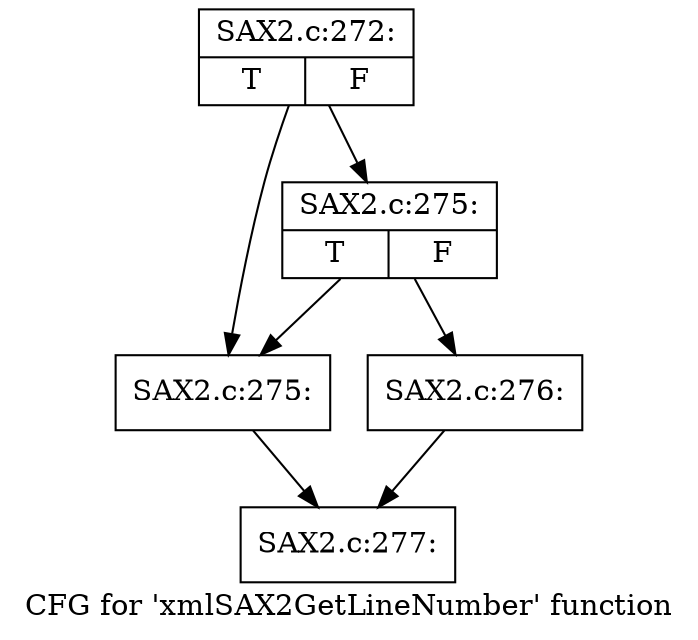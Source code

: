 digraph "CFG for 'xmlSAX2GetLineNumber' function" {
	label="CFG for 'xmlSAX2GetLineNumber' function";

	Node0x4106a20 [shape=record,label="{SAX2.c:272:|{<s0>T|<s1>F}}"];
	Node0x4106a20 -> Node0x3f5f6f0;
	Node0x4106a20 -> Node0x3f5f790;
	Node0x3f5f790 [shape=record,label="{SAX2.c:275:|{<s0>T|<s1>F}}"];
	Node0x3f5f790 -> Node0x3f5f6f0;
	Node0x3f5f790 -> Node0x3f5f740;
	Node0x3f5f6f0 [shape=record,label="{SAX2.c:275:}"];
	Node0x3f5f6f0 -> Node0x41065a0;
	Node0x3f5f740 [shape=record,label="{SAX2.c:276:}"];
	Node0x3f5f740 -> Node0x41065a0;
	Node0x41065a0 [shape=record,label="{SAX2.c:277:}"];
}
